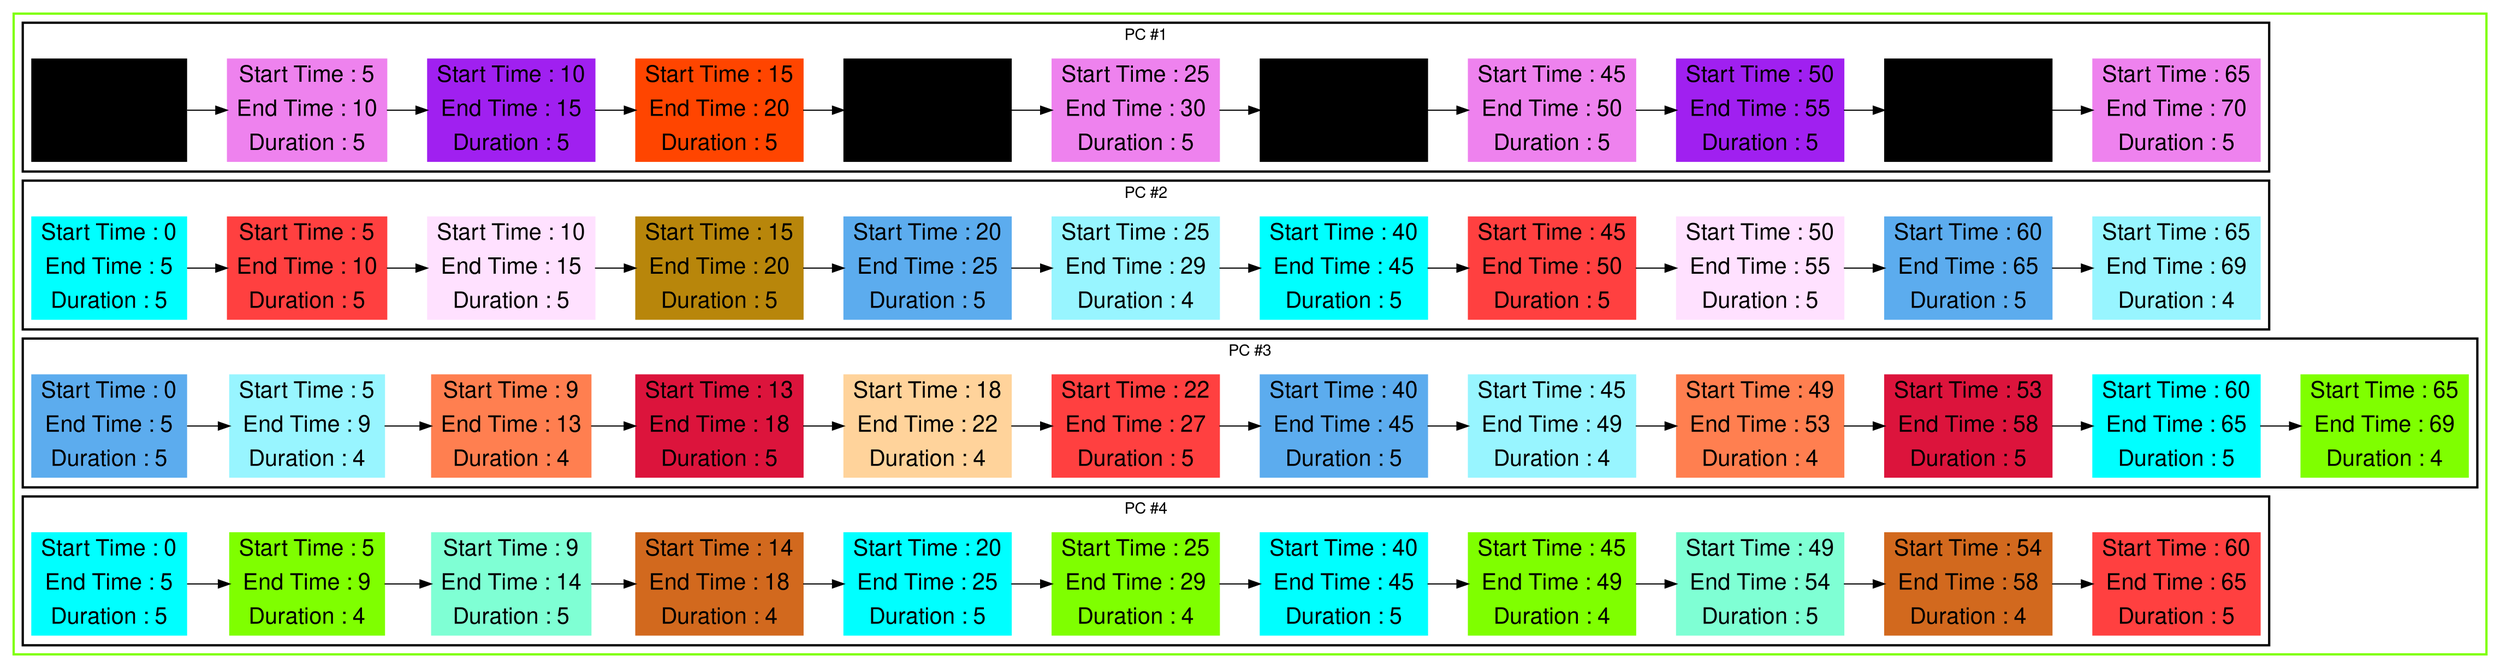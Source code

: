 digraph G {

fontname="Helvetica,Arial,sans-serif"
node [fontname="Helvetica,Arial,sans-serif"]
edge [fontname="Helvetica,Arial,sans-serif"]
graph [rankdir = "LR"];
node [fontsize = "20" shape = "ellipse"];

    subgraph cluster_Mod_0{
        color =chartreuse
        style = bold
        subgraph cluster_0{
           node [style=filled]
           color = black


            "node36" [
               label = "Start Time : 0 | End Time : 5 | Duration : 5"
               shape = "record"
               color = cornflower
            ]

            "node15" [
               label = "Start Time : 5 | End Time : 10 | Duration : 5"
               shape = "record"
               color = violet
            ]

            "node11" [
               label = "Start Time : 10 | End Time : 15 | Duration : 5"
               shape = "record"
               color = x11purple
            ]

            "node10" [
               label = "Start Time : 15 | End Time : 20 | Duration : 5"
               shape = "record"
               color = orangered1
            ]

            "node37" [
               label = "Start Time : 20 | End Time : 25 | Duration : 5"
               shape = "record"
               color = cornflower
            ]

            "node16" [
               label = "Start Time : 25 | End Time : 30 | Duration : 5"
               shape = "record"
               color = violet
            ]

            "node38" [
               label = "Start Time : 40 | End Time : 45 | Duration : 5"
               shape = "record"
               color = cornflower
            ]

            "node17" [
               label = "Start Time : 45 | End Time : 50 | Duration : 5"
               shape = "record"
               color = violet
            ]

            "node12" [
               label = "Start Time : 50 | End Time : 55 | Duration : 5"
               shape = "record"
               color = x11purple
            ]

            "node39" [
               label = "Start Time : 60 | End Time : 65 | Duration : 5"
               shape = "record"
               color = cornflower
            ]

            "node18" [
               label = "Start Time : 65 | End Time : 70 | Duration : 5"
               shape = "record"
               color = violet
            ]

            node36 -> node15 -> node11 -> node10 -> node37 -> node16 -> node38 -> node17 -> node12 -> node39 -> node18

            label = "PC #1"

        }
        subgraph cluster_1{
           node [style=filled]
           color = black


            "node42" [
               label = "Start Time : 0 | End Time : 5 | Duration : 5"
               shape = "record"
               color = cyan
            ]

            "node19" [
               label = "Start Time : 5 | End Time : 10 | Duration : 5"
               shape = "record"
               color = brown1
            ]

            "node13" [
               label = "Start Time : 10 | End Time : 15 | Duration : 5"
               shape = "record"
               color = thistle1
            ]

            "node44" [
               label = "Start Time : 15 | End Time : 20 | Duration : 5"
               shape = "record"
               color = darkgoldenrod
            ]

            "node1" [
               label = "Start Time : 20 | End Time : 25 | Duration : 5"
               shape = "record"
               color = steelblue2
            ]

            "node25" [
               label = "Start Time : 25 | End Time : 29 | Duration : 4"
               shape = "record"
               color = cadetblue1
            ]

            "node43" [
               label = "Start Time : 40 | End Time : 45 | Duration : 5"
               shape = "record"
               color = cyan
            ]

            "node21" [
               label = "Start Time : 45 | End Time : 50 | Duration : 5"
               shape = "record"
               color = brown1
            ]

            "node14" [
               label = "Start Time : 50 | End Time : 55 | Duration : 5"
               shape = "record"
               color = thistle1
            ]

            "node3" [
               label = "Start Time : 60 | End Time : 65 | Duration : 5"
               shape = "record"
               color = steelblue2
            ]

            "node27" [
               label = "Start Time : 65 | End Time : 69 | Duration : 4"
               shape = "record"
               color = cadetblue1
            ]

            node42 -> node19 -> node13 -> node44 -> node1 -> node25 -> node43 -> node21 -> node14 -> node3 -> node27

            label = "PC #2"

        }
        subgraph cluster_2{
           node [style=filled]
           color = black


            "node0" [
               label = "Start Time : 0 | End Time : 5 | Duration : 5"
               shape = "record"
               color = steelblue2
            ]

            "node24" [
               label = "Start Time : 5 | End Time : 9 | Duration : 4"
               shape = "record"
               color = cadetblue1
            ]

            "node34" [
               label = "Start Time : 9 | End Time : 13 | Duration : 4"
               shape = "record"
               color = coral
            ]

            "node40" [
               label = "Start Time : 13 | End Time : 18 | Duration : 5"
               shape = "record"
               color = crimson
            ]

            "node23" [
               label = "Start Time : 18 | End Time : 22 | Duration : 4"
               shape = "record"
               color = burlywood1
            ]

            "node20" [
               label = "Start Time : 22 | End Time : 27 | Duration : 5"
               shape = "record"
               color = brown1
            ]

            "node2" [
               label = "Start Time : 40 | End Time : 45 | Duration : 5"
               shape = "record"
               color = steelblue2
            ]

            "node26" [
               label = "Start Time : 45 | End Time : 49 | Duration : 4"
               shape = "record"
               color = cadetblue1
            ]

            "node35" [
               label = "Start Time : 49 | End Time : 53 | Duration : 4"
               shape = "record"
               color = coral
            ]

            "node41" [
               label = "Start Time : 53 | End Time : 58 | Duration : 5"
               shape = "record"
               color = crimson
            ]

            "node7" [
               label = "Start Time : 60 | End Time : 65 | Duration : 5"
               shape = "record"
               color = aqua
            ]

            "node31" [
               label = "Start Time : 65 | End Time : 69 | Duration : 4"
               shape = "record"
               color = chartreuse
            ]

            node0 -> node24 -> node34 -> node40 -> node23 -> node20 -> node2 -> node26 -> node35 -> node41 -> node7 -> node31

            label = "PC #3"

        }
        subgraph cluster_3{
           node [style=filled]
           color = black


            "node4" [
               label = "Start Time : 0 | End Time : 5 | Duration : 5"
               shape = "record"
               color = aqua
            ]

            "node28" [
               label = "Start Time : 5 | End Time : 9 | Duration : 4"
               shape = "record"
               color = chartreuse
            ]

            "node8" [
               label = "Start Time : 9 | End Time : 14 | Duration : 5"
               shape = "record"
               color = aquamarine
            ]

            "node32" [
               label = "Start Time : 14 | End Time : 18 | Duration : 4"
               shape = "record"
               color = chocolate
            ]

            "node5" [
               label = "Start Time : 20 | End Time : 25 | Duration : 5"
               shape = "record"
               color = aqua
            ]

            "node29" [
               label = "Start Time : 25 | End Time : 29 | Duration : 4"
               shape = "record"
               color = chartreuse
            ]

            "node6" [
               label = "Start Time : 40 | End Time : 45 | Duration : 5"
               shape = "record"
               color = aqua
            ]

            "node30" [
               label = "Start Time : 45 | End Time : 49 | Duration : 4"
               shape = "record"
               color = chartreuse
            ]

            "node9" [
               label = "Start Time : 49 | End Time : 54 | Duration : 5"
               shape = "record"
               color = aquamarine
            ]

            "node33" [
               label = "Start Time : 54 | End Time : 58 | Duration : 4"
               shape = "record"
               color = chocolate
            ]

            "node22" [
               label = "Start Time : 60 | End Time : 65 | Duration : 5"
               shape = "record"
               color = brown1
            ]

            node4 -> node28 -> node8 -> node32 -> node5 -> node29 -> node6 -> node30 -> node9 -> node33 -> node22

            label = "PC #4"

        }
    }




}

